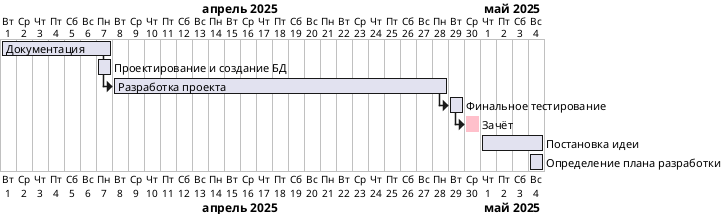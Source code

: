 @startgantt
language ru

project starts the 2025-04-01

'Stage1

[Документация] requires 7 days
[Проектирование и создание БД] requires 1 days
[Разработка проекта] requires 21 days
[Финальное тестирование] requires 1 days
[Зачёт] requires 1 days

'Stage2

[Постановка идеи] requires 4 days
[Определение плана разработки] requires 1 days

'Stage1Diagram

[Документация] starts at 2025-04-01
[Проектирование и создание БД] starts at 2025-04-07
[Разработка проекта] starts at [Документация]'s end
[Финальное тестирование] starts at [Разработка проекта]'s end
[Зачёт] starts at [Финальное тестирование]'s end

[Зачёт] is colored in pink

' Saturday are colored in LightPink
' Sunday are colored in LightPink

'Stage2Diagram

[Постановка идеи] starts at 2025-05-01
[Определение плана разработки] starts  at 2025-05-04

@endgantt